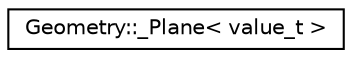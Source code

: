 digraph "Graphical Class Hierarchy"
{
  edge [fontname="Helvetica",fontsize="10",labelfontname="Helvetica",labelfontsize="10"];
  node [fontname="Helvetica",fontsize="10",shape=record];
  rankdir="LR";
  Node1 [label="Geometry::_Plane\< value_t \>",height=0.2,width=0.4,color="black", fillcolor="white", style="filled",URL="$classGeometry_1_1__Plane.html"];
}
